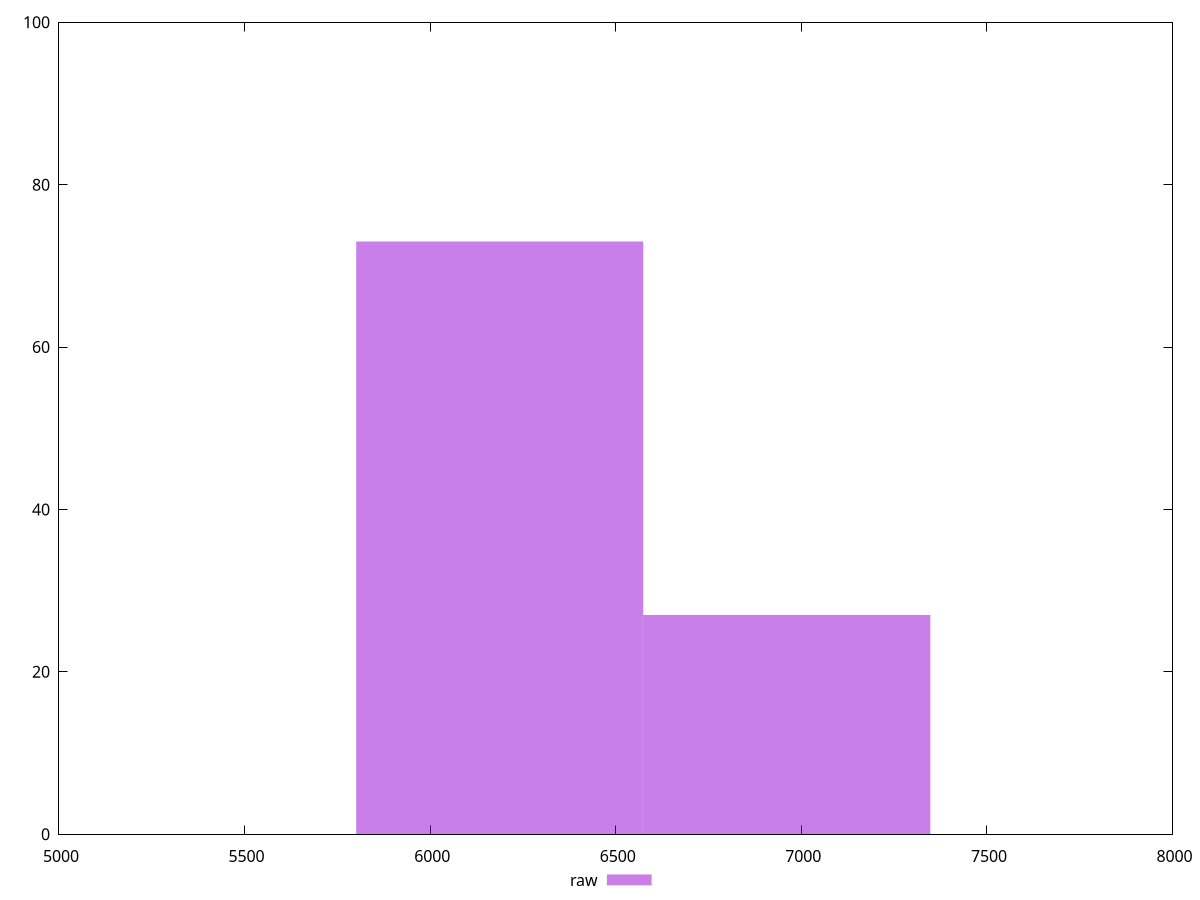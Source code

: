 reset
set terminal svg size 640, 490 enhanced background rgb 'white'
set output "reprap/largest-contentful-paint/samples/pages+cached+noexternal+nofonts/raw/histogram.svg"

$raw <<EOF
6187.446433031128 73
6960.87723716002 27
EOF

set key outside below
set boxwidth 773.430804128891
set yrange [0:100]
set style fill transparent solid 0.5 noborder

plot \
  $raw title "raw" with boxes, \


reset